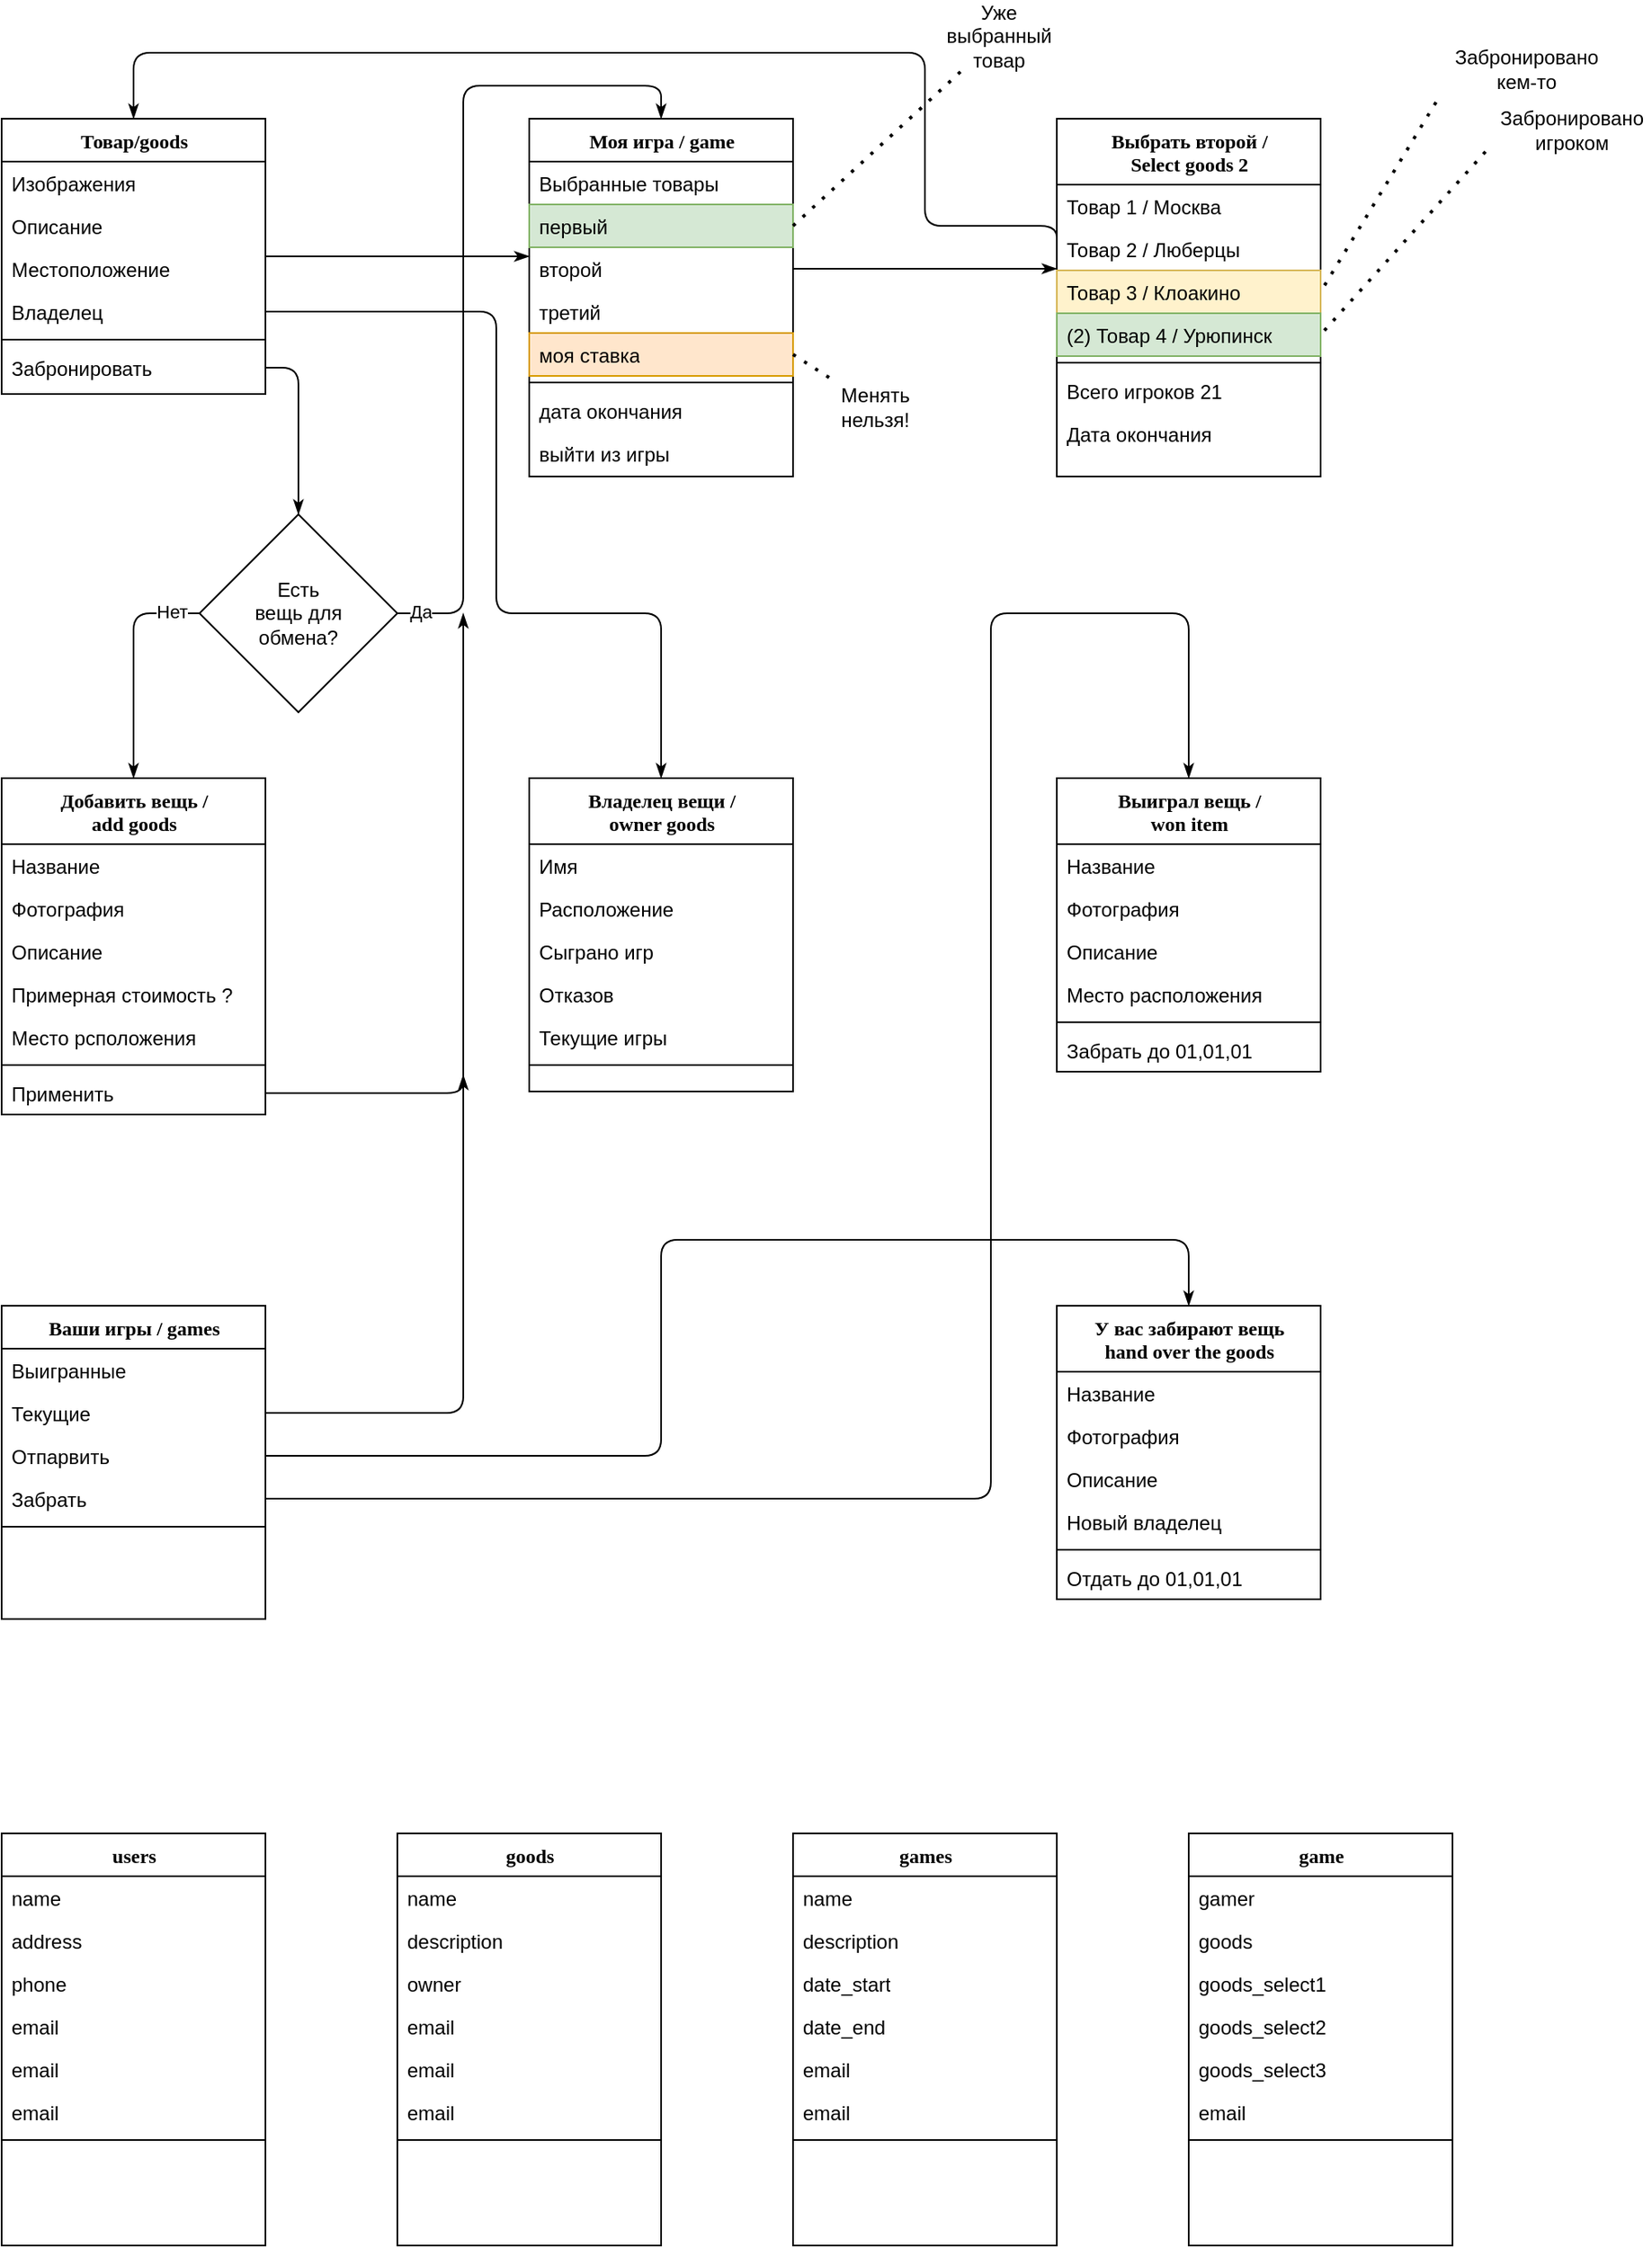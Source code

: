 <mxfile version="14.6.6" type="github">
  <diagram name="Page-1" id="9f46799a-70d6-7492-0946-bef42562c5a5">
    <mxGraphModel dx="995" dy="636" grid="1" gridSize="10" guides="1" tooltips="1" connect="1" arrows="1" fold="1" page="1" pageScale="1" pageWidth="1100" pageHeight="850" background="#ffffff" math="0" shadow="0">
      <root>
        <mxCell id="0" />
        <mxCell id="1" parent="0" />
        <mxCell id="W9N70R6g1bRT6CnUL-Pl-83" style="edgeStyle=orthogonalEdgeStyle;html=1;labelBackgroundColor=none;startFill=0;startSize=6;endArrow=classicThin;endFill=1;endSize=6;fontFamily=Verdana;fontSize=12;exitX=1;exitY=0.5;exitDx=0;exitDy=0;entryX=0.5;entryY=0;entryDx=0;entryDy=0;" parent="1" source="W9N70R6g1bRT6CnUL-Pl-90" target="W9N70R6g1bRT6CnUL-Pl-138" edge="1">
          <mxGeometry relative="1" as="geometry">
            <Array as="points">
              <mxPoint x="220" y="231" />
            </Array>
          </mxGeometry>
        </mxCell>
        <mxCell id="W9N70R6g1bRT6CnUL-Pl-84" value="Товар/goods" style="swimlane;html=1;fontStyle=1;align=center;verticalAlign=top;childLayout=stackLayout;horizontal=1;startSize=26;horizontalStack=0;resizeParent=1;resizeLast=0;collapsible=1;marginBottom=0;swimlaneFillColor=#ffffff;rounded=0;shadow=0;comic=0;labelBackgroundColor=none;strokeWidth=1;fillColor=none;fontFamily=Verdana;fontSize=12" parent="1" vertex="1">
          <mxGeometry x="40" y="80" width="160" height="167" as="geometry" />
        </mxCell>
        <mxCell id="W9N70R6g1bRT6CnUL-Pl-85" value="Изображения" style="text;html=1;strokeColor=none;fillColor=none;align=left;verticalAlign=top;spacingLeft=4;spacingRight=4;whiteSpace=wrap;overflow=hidden;rotatable=0;points=[[0,0.5],[1,0.5]];portConstraint=eastwest;" parent="W9N70R6g1bRT6CnUL-Pl-84" vertex="1">
          <mxGeometry y="26" width="160" height="26" as="geometry" />
        </mxCell>
        <mxCell id="W9N70R6g1bRT6CnUL-Pl-86" value="Описание" style="text;html=1;strokeColor=none;fillColor=none;align=left;verticalAlign=top;spacingLeft=4;spacingRight=4;whiteSpace=wrap;overflow=hidden;rotatable=0;points=[[0,0.5],[1,0.5]];portConstraint=eastwest;" parent="W9N70R6g1bRT6CnUL-Pl-84" vertex="1">
          <mxGeometry y="52" width="160" height="26" as="geometry" />
        </mxCell>
        <mxCell id="W9N70R6g1bRT6CnUL-Pl-87" value="Местоположение" style="text;html=1;strokeColor=none;fillColor=none;align=left;verticalAlign=top;spacingLeft=4;spacingRight=4;whiteSpace=wrap;overflow=hidden;rotatable=0;points=[[0,0.5],[1,0.5]];portConstraint=eastwest;" parent="W9N70R6g1bRT6CnUL-Pl-84" vertex="1">
          <mxGeometry y="78" width="160" height="26" as="geometry" />
        </mxCell>
        <mxCell id="W9N70R6g1bRT6CnUL-Pl-88" value="Владелец" style="text;html=1;strokeColor=none;fillColor=none;align=left;verticalAlign=top;spacingLeft=4;spacingRight=4;whiteSpace=wrap;overflow=hidden;rotatable=0;points=[[0,0.5],[1,0.5]];portConstraint=eastwest;" parent="W9N70R6g1bRT6CnUL-Pl-84" vertex="1">
          <mxGeometry y="104" width="160" height="26" as="geometry" />
        </mxCell>
        <mxCell id="W9N70R6g1bRT6CnUL-Pl-89" value="" style="line;html=1;strokeWidth=1;fillColor=none;align=left;verticalAlign=middle;spacingTop=-1;spacingLeft=3;spacingRight=3;rotatable=0;labelPosition=right;points=[];portConstraint=eastwest;" parent="W9N70R6g1bRT6CnUL-Pl-84" vertex="1">
          <mxGeometry y="130" width="160" height="8" as="geometry" />
        </mxCell>
        <mxCell id="W9N70R6g1bRT6CnUL-Pl-90" value="Забронировать" style="text;html=1;strokeColor=none;fillColor=none;align=left;verticalAlign=top;spacingLeft=4;spacingRight=4;whiteSpace=wrap;overflow=hidden;rotatable=0;points=[[0,0.5],[1,0.5]];portConstraint=eastwest;" parent="W9N70R6g1bRT6CnUL-Pl-84" vertex="1">
          <mxGeometry y="138" width="160" height="26" as="geometry" />
        </mxCell>
        <mxCell id="W9N70R6g1bRT6CnUL-Pl-91" style="edgeStyle=elbowEdgeStyle;html=1;labelBackgroundColor=none;startFill=0;startSize=6;endArrow=classicThin;endFill=1;endSize=6;fontFamily=Verdana;fontSize=12;elbow=vertical;" parent="1" source="W9N70R6g1bRT6CnUL-Pl-95" target="W9N70R6g1bRT6CnUL-Pl-101" edge="1">
          <mxGeometry relative="1" as="geometry" />
        </mxCell>
        <mxCell id="W9N70R6g1bRT6CnUL-Pl-92" value="Моя игра / game" style="swimlane;html=1;fontStyle=1;align=center;verticalAlign=top;childLayout=stackLayout;horizontal=1;startSize=26;horizontalStack=0;resizeParent=1;resizeLast=0;collapsible=1;marginBottom=0;swimlaneFillColor=#ffffff;rounded=0;shadow=0;comic=0;labelBackgroundColor=none;strokeWidth=1;fillColor=none;fontFamily=Verdana;fontSize=12" parent="1" vertex="1">
          <mxGeometry x="360" y="80" width="160" height="217" as="geometry" />
        </mxCell>
        <mxCell id="W9N70R6g1bRT6CnUL-Pl-93" value="Выбранные товары" style="text;html=1;strokeColor=none;fillColor=none;align=left;verticalAlign=top;spacingLeft=4;spacingRight=4;whiteSpace=wrap;overflow=hidden;rotatable=0;points=[[0,0.5],[1,0.5]];portConstraint=eastwest;" parent="W9N70R6g1bRT6CnUL-Pl-92" vertex="1">
          <mxGeometry y="26" width="160" height="26" as="geometry" />
        </mxCell>
        <mxCell id="W9N70R6g1bRT6CnUL-Pl-94" value="первый" style="text;html=1;strokeColor=#82b366;fillColor=#d5e8d4;align=left;verticalAlign=top;spacingLeft=4;spacingRight=4;whiteSpace=wrap;overflow=hidden;rotatable=0;points=[[0,0.5],[1,0.5]];portConstraint=eastwest;" parent="W9N70R6g1bRT6CnUL-Pl-92" vertex="1">
          <mxGeometry y="52" width="160" height="26" as="geometry" />
        </mxCell>
        <mxCell id="W9N70R6g1bRT6CnUL-Pl-95" value="второй" style="text;html=1;strokeColor=none;fillColor=none;align=left;verticalAlign=top;spacingLeft=4;spacingRight=4;whiteSpace=wrap;overflow=hidden;rotatable=0;points=[[0,0.5],[1,0.5]];portConstraint=eastwest;" parent="W9N70R6g1bRT6CnUL-Pl-92" vertex="1">
          <mxGeometry y="78" width="160" height="26" as="geometry" />
        </mxCell>
        <mxCell id="W9N70R6g1bRT6CnUL-Pl-96" value="третий" style="text;html=1;strokeColor=none;fillColor=none;align=left;verticalAlign=top;spacingLeft=4;spacingRight=4;whiteSpace=wrap;overflow=hidden;rotatable=0;points=[[0,0.5],[1,0.5]];portConstraint=eastwest;" parent="W9N70R6g1bRT6CnUL-Pl-92" vertex="1">
          <mxGeometry y="104" width="160" height="26" as="geometry" />
        </mxCell>
        <mxCell id="W9N70R6g1bRT6CnUL-Pl-97" value="моя ставка" style="text;html=1;strokeColor=#d79b00;fillColor=#ffe6cc;align=left;verticalAlign=top;spacingLeft=4;spacingRight=4;whiteSpace=wrap;overflow=hidden;rotatable=0;points=[[0,0.5],[1,0.5]];portConstraint=eastwest;" parent="W9N70R6g1bRT6CnUL-Pl-92" vertex="1">
          <mxGeometry y="130" width="160" height="26" as="geometry" />
        </mxCell>
        <mxCell id="W9N70R6g1bRT6CnUL-Pl-98" value="" style="line;html=1;strokeWidth=1;fillColor=none;align=left;verticalAlign=middle;spacingTop=-1;spacingLeft=3;spacingRight=3;rotatable=0;labelPosition=right;points=[];portConstraint=eastwest;" parent="W9N70R6g1bRT6CnUL-Pl-92" vertex="1">
          <mxGeometry y="156" width="160" height="8" as="geometry" />
        </mxCell>
        <mxCell id="W9N70R6g1bRT6CnUL-Pl-99" value="дата окончания" style="text;html=1;strokeColor=none;fillColor=none;align=left;verticalAlign=top;spacingLeft=4;spacingRight=4;whiteSpace=wrap;overflow=hidden;rotatable=0;points=[[0,0.5],[1,0.5]];portConstraint=eastwest;" parent="W9N70R6g1bRT6CnUL-Pl-92" vertex="1">
          <mxGeometry y="164" width="160" height="26" as="geometry" />
        </mxCell>
        <mxCell id="W9N70R6g1bRT6CnUL-Pl-100" value="выйти из игры" style="text;html=1;strokeColor=none;fillColor=none;align=left;verticalAlign=top;spacingLeft=4;spacingRight=4;whiteSpace=wrap;overflow=hidden;rotatable=0;points=[[0,0.5],[1,0.5]];portConstraint=eastwest;" parent="W9N70R6g1bRT6CnUL-Pl-92" vertex="1">
          <mxGeometry y="190" width="160" height="26" as="geometry" />
        </mxCell>
        <mxCell id="W9N70R6g1bRT6CnUL-Pl-101" value="Выбрать второй /&lt;br&gt;Select goods 2" style="swimlane;html=1;fontStyle=1;align=center;verticalAlign=top;childLayout=stackLayout;horizontal=1;startSize=40;horizontalStack=0;resizeParent=1;resizeLast=0;collapsible=1;marginBottom=0;swimlaneFillColor=#ffffff;rounded=0;shadow=0;comic=0;labelBackgroundColor=none;strokeWidth=1;fillColor=none;fontFamily=Verdana;fontSize=12" parent="1" vertex="1">
          <mxGeometry x="680" y="80" width="160" height="217" as="geometry" />
        </mxCell>
        <mxCell id="W9N70R6g1bRT6CnUL-Pl-102" value="Товар 1 / Москва" style="text;html=1;strokeColor=none;fillColor=none;align=left;verticalAlign=top;spacingLeft=4;spacingRight=4;whiteSpace=wrap;overflow=hidden;rotatable=0;points=[[0,0.5],[1,0.5]];portConstraint=eastwest;" parent="W9N70R6g1bRT6CnUL-Pl-101" vertex="1">
          <mxGeometry y="40" width="160" height="26" as="geometry" />
        </mxCell>
        <mxCell id="W9N70R6g1bRT6CnUL-Pl-103" value="Товар 2 / Люберцы" style="text;html=1;strokeColor=none;fillColor=none;align=left;verticalAlign=top;spacingLeft=4;spacingRight=4;whiteSpace=wrap;overflow=hidden;rotatable=0;points=[[0,0.5],[1,0.5]];portConstraint=eastwest;" parent="W9N70R6g1bRT6CnUL-Pl-101" vertex="1">
          <mxGeometry y="66" width="160" height="26" as="geometry" />
        </mxCell>
        <mxCell id="W9N70R6g1bRT6CnUL-Pl-104" value="Товар 3 / Клоакино" style="text;html=1;strokeColor=#d6b656;fillColor=#fff2cc;align=left;verticalAlign=top;spacingLeft=4;spacingRight=4;whiteSpace=wrap;overflow=hidden;rotatable=0;points=[[0,0.5],[1,0.5]];portConstraint=eastwest;" parent="W9N70R6g1bRT6CnUL-Pl-101" vertex="1">
          <mxGeometry y="92" width="160" height="26" as="geometry" />
        </mxCell>
        <mxCell id="W9N70R6g1bRT6CnUL-Pl-105" value="(2) Товар 4 / Урюпинск" style="text;html=1;strokeColor=#82b366;fillColor=#d5e8d4;align=left;verticalAlign=top;spacingLeft=4;spacingRight=4;whiteSpace=wrap;overflow=hidden;rotatable=0;points=[[0,0.5],[1,0.5]];portConstraint=eastwest;" parent="W9N70R6g1bRT6CnUL-Pl-101" vertex="1">
          <mxGeometry y="118" width="160" height="26" as="geometry" />
        </mxCell>
        <mxCell id="W9N70R6g1bRT6CnUL-Pl-106" value="" style="line;html=1;strokeWidth=1;fillColor=none;align=left;verticalAlign=middle;spacingTop=-1;spacingLeft=3;spacingRight=3;rotatable=0;labelPosition=right;points=[];portConstraint=eastwest;" parent="W9N70R6g1bRT6CnUL-Pl-101" vertex="1">
          <mxGeometry y="144" width="160" height="8" as="geometry" />
        </mxCell>
        <mxCell id="W9N70R6g1bRT6CnUL-Pl-107" value="Всего игроков 21" style="text;html=1;strokeColor=none;fillColor=none;align=left;verticalAlign=top;spacingLeft=4;spacingRight=4;whiteSpace=wrap;overflow=hidden;rotatable=0;points=[[0,0.5],[1,0.5]];portConstraint=eastwest;" parent="W9N70R6g1bRT6CnUL-Pl-101" vertex="1">
          <mxGeometry y="152" width="160" height="26" as="geometry" />
        </mxCell>
        <mxCell id="W9N70R6g1bRT6CnUL-Pl-108" value="Дата окончания" style="text;html=1;strokeColor=none;fillColor=none;align=left;verticalAlign=top;spacingLeft=4;spacingRight=4;whiteSpace=wrap;overflow=hidden;rotatable=0;points=[[0,0.5],[1,0.5]];portConstraint=eastwest;" parent="W9N70R6g1bRT6CnUL-Pl-101" vertex="1">
          <mxGeometry y="178" width="160" height="26" as="geometry" />
        </mxCell>
        <mxCell id="W9N70R6g1bRT6CnUL-Pl-109" value="Добавить вещь /&lt;br&gt;add goods" style="swimlane;html=1;fontStyle=1;align=center;verticalAlign=top;childLayout=stackLayout;horizontal=1;startSize=40;horizontalStack=0;resizeParent=1;resizeLast=0;collapsible=1;marginBottom=0;swimlaneFillColor=#ffffff;rounded=0;shadow=0;comic=0;labelBackgroundColor=none;strokeWidth=1;fillColor=none;fontFamily=Verdana;fontSize=12" parent="1" vertex="1">
          <mxGeometry x="40" y="480" width="160" height="204" as="geometry">
            <mxRectangle x="80" y="480" width="140" height="26" as="alternateBounds" />
          </mxGeometry>
        </mxCell>
        <mxCell id="W9N70R6g1bRT6CnUL-Pl-110" value="Название" style="text;html=1;strokeColor=none;fillColor=none;align=left;verticalAlign=top;spacingLeft=4;spacingRight=4;whiteSpace=wrap;overflow=hidden;rotatable=0;points=[[0,0.5],[1,0.5]];portConstraint=eastwest;" parent="W9N70R6g1bRT6CnUL-Pl-109" vertex="1">
          <mxGeometry y="40" width="160" height="26" as="geometry" />
        </mxCell>
        <mxCell id="W9N70R6g1bRT6CnUL-Pl-111" value="Фотография" style="text;html=1;strokeColor=none;fillColor=none;align=left;verticalAlign=top;spacingLeft=4;spacingRight=4;whiteSpace=wrap;overflow=hidden;rotatable=0;points=[[0,0.5],[1,0.5]];portConstraint=eastwest;" parent="W9N70R6g1bRT6CnUL-Pl-109" vertex="1">
          <mxGeometry y="66" width="160" height="26" as="geometry" />
        </mxCell>
        <mxCell id="W9N70R6g1bRT6CnUL-Pl-112" value="Описание" style="text;html=1;strokeColor=none;fillColor=none;align=left;verticalAlign=top;spacingLeft=4;spacingRight=4;whiteSpace=wrap;overflow=hidden;rotatable=0;points=[[0,0.5],[1,0.5]];portConstraint=eastwest;" parent="W9N70R6g1bRT6CnUL-Pl-109" vertex="1">
          <mxGeometry y="92" width="160" height="26" as="geometry" />
        </mxCell>
        <mxCell id="W9N70R6g1bRT6CnUL-Pl-113" value="Примерная стоимость ?" style="text;html=1;strokeColor=none;fillColor=none;align=left;verticalAlign=top;spacingLeft=4;spacingRight=4;whiteSpace=wrap;overflow=hidden;rotatable=0;points=[[0,0.5],[1,0.5]];portConstraint=eastwest;" parent="W9N70R6g1bRT6CnUL-Pl-109" vertex="1">
          <mxGeometry y="118" width="160" height="26" as="geometry" />
        </mxCell>
        <mxCell id="W9N70R6g1bRT6CnUL-Pl-114" value="Место рсположения" style="text;html=1;strokeColor=none;fillColor=none;align=left;verticalAlign=top;spacingLeft=4;spacingRight=4;whiteSpace=wrap;overflow=hidden;rotatable=0;points=[[0,0.5],[1,0.5]];portConstraint=eastwest;" parent="W9N70R6g1bRT6CnUL-Pl-109" vertex="1">
          <mxGeometry y="144" width="160" height="26" as="geometry" />
        </mxCell>
        <mxCell id="W9N70R6g1bRT6CnUL-Pl-115" value="" style="line;html=1;strokeWidth=1;fillColor=none;align=left;verticalAlign=middle;spacingTop=-1;spacingLeft=3;spacingRight=3;rotatable=0;labelPosition=right;points=[];portConstraint=eastwest;" parent="W9N70R6g1bRT6CnUL-Pl-109" vertex="1">
          <mxGeometry y="170" width="160" height="8" as="geometry" />
        </mxCell>
        <mxCell id="W9N70R6g1bRT6CnUL-Pl-116" value="Применить" style="text;html=1;strokeColor=none;fillColor=none;align=left;verticalAlign=top;spacingLeft=4;spacingRight=4;whiteSpace=wrap;overflow=hidden;rotatable=0;points=[[0,0.5],[1,0.5]];portConstraint=eastwest;" parent="W9N70R6g1bRT6CnUL-Pl-109" vertex="1">
          <mxGeometry y="178" width="160" height="26" as="geometry" />
        </mxCell>
        <mxCell id="W9N70R6g1bRT6CnUL-Pl-117" style="edgeStyle=elbowEdgeStyle;html=1;labelBackgroundColor=none;startFill=0;startSize=8;endArrow=diamondThin;endFill=0;endSize=16;fontFamily=Verdana;fontSize=12;elbow=vertical;" parent="1" target="W9N70R6g1bRT6CnUL-Pl-118" edge="1">
          <mxGeometry relative="1" as="geometry">
            <mxPoint x="510" y="617" as="sourcePoint" />
          </mxGeometry>
        </mxCell>
        <mxCell id="W9N70R6g1bRT6CnUL-Pl-118" value="Владелец вещи /&lt;br&gt;owner goods" style="swimlane;html=1;fontStyle=1;align=center;verticalAlign=top;childLayout=stackLayout;horizontal=1;startSize=40;horizontalStack=0;resizeParent=1;resizeLast=0;collapsible=1;marginBottom=0;swimlaneFillColor=#ffffff;rounded=0;shadow=0;comic=0;labelBackgroundColor=none;strokeWidth=1;fillColor=none;fontFamily=Verdana;fontSize=12" parent="1" vertex="1">
          <mxGeometry x="360" y="480" width="160" height="190" as="geometry" />
        </mxCell>
        <mxCell id="W9N70R6g1bRT6CnUL-Pl-119" value="Имя" style="text;html=1;strokeColor=none;fillColor=none;align=left;verticalAlign=top;spacingLeft=4;spacingRight=4;whiteSpace=wrap;overflow=hidden;rotatable=0;points=[[0,0.5],[1,0.5]];portConstraint=eastwest;" parent="W9N70R6g1bRT6CnUL-Pl-118" vertex="1">
          <mxGeometry y="40" width="160" height="26" as="geometry" />
        </mxCell>
        <mxCell id="W9N70R6g1bRT6CnUL-Pl-120" value="Расположение" style="text;html=1;strokeColor=none;fillColor=none;align=left;verticalAlign=top;spacingLeft=4;spacingRight=4;whiteSpace=wrap;overflow=hidden;rotatable=0;points=[[0,0.5],[1,0.5]];portConstraint=eastwest;" parent="W9N70R6g1bRT6CnUL-Pl-118" vertex="1">
          <mxGeometry y="66" width="160" height="26" as="geometry" />
        </mxCell>
        <mxCell id="W9N70R6g1bRT6CnUL-Pl-121" value="Сыграно игр" style="text;html=1;strokeColor=none;fillColor=none;align=left;verticalAlign=top;spacingLeft=4;spacingRight=4;whiteSpace=wrap;overflow=hidden;rotatable=0;points=[[0,0.5],[1,0.5]];portConstraint=eastwest;" parent="W9N70R6g1bRT6CnUL-Pl-118" vertex="1">
          <mxGeometry y="92" width="160" height="26" as="geometry" />
        </mxCell>
        <mxCell id="W9N70R6g1bRT6CnUL-Pl-122" value="Отказов" style="text;html=1;strokeColor=none;fillColor=none;align=left;verticalAlign=top;spacingLeft=4;spacingRight=4;whiteSpace=wrap;overflow=hidden;rotatable=0;points=[[0,0.5],[1,0.5]];portConstraint=eastwest;" parent="W9N70R6g1bRT6CnUL-Pl-118" vertex="1">
          <mxGeometry y="118" width="160" height="26" as="geometry" />
        </mxCell>
        <mxCell id="W9N70R6g1bRT6CnUL-Pl-123" value="Текущие игры" style="text;html=1;strokeColor=none;fillColor=none;align=left;verticalAlign=top;spacingLeft=4;spacingRight=4;whiteSpace=wrap;overflow=hidden;rotatable=0;points=[[0,0.5],[1,0.5]];portConstraint=eastwest;" parent="W9N70R6g1bRT6CnUL-Pl-118" vertex="1">
          <mxGeometry y="144" width="160" height="26" as="geometry" />
        </mxCell>
        <mxCell id="W9N70R6g1bRT6CnUL-Pl-124" value="" style="line;html=1;strokeWidth=1;fillColor=none;align=left;verticalAlign=middle;spacingTop=-1;spacingLeft=3;spacingRight=3;rotatable=0;labelPosition=right;points=[];portConstraint=eastwest;" parent="W9N70R6g1bRT6CnUL-Pl-118" vertex="1">
          <mxGeometry y="170" width="160" height="8" as="geometry" />
        </mxCell>
        <mxCell id="W9N70R6g1bRT6CnUL-Pl-125" style="edgeStyle=elbowEdgeStyle;html=1;labelBackgroundColor=none;startFill=0;startSize=6;endArrow=classicThin;endFill=1;endSize=6;fontFamily=Verdana;fontSize=12;elbow=vertical;" parent="1" source="W9N70R6g1bRT6CnUL-Pl-84" target="W9N70R6g1bRT6CnUL-Pl-92" edge="1">
          <mxGeometry relative="1" as="geometry">
            <mxPoint x="210" y="259.882" as="sourcePoint" />
          </mxGeometry>
        </mxCell>
        <mxCell id="W9N70R6g1bRT6CnUL-Pl-126" value="" style="endArrow=none;dashed=1;html=1;dashPattern=1 3;strokeWidth=2;entryX=1;entryY=0.5;entryDx=0;entryDy=0;exitX=0;exitY=1;exitDx=0;exitDy=0;" parent="1" source="W9N70R6g1bRT6CnUL-Pl-127" target="W9N70R6g1bRT6CnUL-Pl-104" edge="1">
          <mxGeometry width="50" height="50" relative="1" as="geometry">
            <mxPoint x="950" y="60" as="sourcePoint" />
            <mxPoint x="650" y="190" as="targetPoint" />
          </mxGeometry>
        </mxCell>
        <mxCell id="W9N70R6g1bRT6CnUL-Pl-127" value="Забронировано кем-то" style="text;html=1;strokeColor=none;fillColor=none;align=center;verticalAlign=middle;whiteSpace=wrap;rounded=0;" parent="1" vertex="1">
          <mxGeometry x="910" y="30" width="110" height="40" as="geometry" />
        </mxCell>
        <mxCell id="W9N70R6g1bRT6CnUL-Pl-128" value="" style="endArrow=none;dashed=1;html=1;dashPattern=1 3;strokeWidth=2;entryX=1;entryY=0.5;entryDx=0;entryDy=0;" parent="1" target="W9N70R6g1bRT6CnUL-Pl-105" edge="1">
          <mxGeometry width="50" height="50" relative="1" as="geometry">
            <mxPoint x="940" y="100" as="sourcePoint" />
            <mxPoint x="660" y="190" as="targetPoint" />
          </mxGeometry>
        </mxCell>
        <mxCell id="W9N70R6g1bRT6CnUL-Pl-129" value="Забронировано&lt;br&gt;игроком" style="text;html=1;strokeColor=none;fillColor=none;align=center;verticalAlign=middle;whiteSpace=wrap;rounded=0;" parent="1" vertex="1">
          <mxGeometry x="945" y="70" width="95" height="33" as="geometry" />
        </mxCell>
        <mxCell id="W9N70R6g1bRT6CnUL-Pl-130" value="" style="endArrow=none;dashed=1;html=1;dashPattern=1 3;strokeWidth=2;exitX=1;exitY=0.5;exitDx=0;exitDy=0;" parent="1" source="W9N70R6g1bRT6CnUL-Pl-94" target="W9N70R6g1bRT6CnUL-Pl-131" edge="1">
          <mxGeometry width="50" height="50" relative="1" as="geometry">
            <mxPoint x="610" y="230" as="sourcePoint" />
            <mxPoint x="610" y="60" as="targetPoint" />
          </mxGeometry>
        </mxCell>
        <mxCell id="W9N70R6g1bRT6CnUL-Pl-131" value="Уже выбранный товар" style="text;html=1;strokeColor=none;fillColor=none;align=center;verticalAlign=middle;whiteSpace=wrap;rounded=0;" parent="1" vertex="1">
          <mxGeometry x="600" y="10" width="90" height="40" as="geometry" />
        </mxCell>
        <mxCell id="W9N70R6g1bRT6CnUL-Pl-132" value="" style="endArrow=none;dashed=1;html=1;dashPattern=1 3;strokeWidth=2;exitX=1;exitY=0.5;exitDx=0;exitDy=0;" parent="1" source="W9N70R6g1bRT6CnUL-Pl-97" target="W9N70R6g1bRT6CnUL-Pl-133" edge="1">
          <mxGeometry width="50" height="50" relative="1" as="geometry">
            <mxPoint x="360" y="200" as="sourcePoint" />
            <mxPoint x="560" y="260" as="targetPoint" />
          </mxGeometry>
        </mxCell>
        <mxCell id="W9N70R6g1bRT6CnUL-Pl-133" value="Менять нельзя!" style="text;html=1;strokeColor=none;fillColor=none;align=center;verticalAlign=middle;whiteSpace=wrap;rounded=0;" parent="1" vertex="1">
          <mxGeometry x="540" y="240" width="60" height="30" as="geometry" />
        </mxCell>
        <mxCell id="W9N70R6g1bRT6CnUL-Pl-134" style="edgeStyle=orthogonalEdgeStyle;rounded=1;orthogonalLoop=1;jettySize=auto;html=1;exitX=1;exitY=0.5;exitDx=0;exitDy=0;entryX=0.5;entryY=0;entryDx=0;entryDy=0;endArrow=classicThin;endFill=1;" parent="1" source="W9N70R6g1bRT6CnUL-Pl-138" target="W9N70R6g1bRT6CnUL-Pl-92" edge="1">
          <mxGeometry relative="1" as="geometry">
            <Array as="points">
              <mxPoint x="320" y="380" />
              <mxPoint x="320" y="60" />
              <mxPoint x="440" y="60" />
            </Array>
          </mxGeometry>
        </mxCell>
        <mxCell id="W9N70R6g1bRT6CnUL-Pl-135" value="Да" style="edgeLabel;html=1;align=center;verticalAlign=middle;resizable=0;points=[];" parent="W9N70R6g1bRT6CnUL-Pl-134" vertex="1" connectable="0">
          <mxGeometry x="-0.944" y="-2" relative="1" as="geometry">
            <mxPoint y="-3" as="offset" />
          </mxGeometry>
        </mxCell>
        <mxCell id="W9N70R6g1bRT6CnUL-Pl-136" style="edgeStyle=orthogonalEdgeStyle;rounded=1;orthogonalLoop=1;jettySize=auto;html=1;exitX=0;exitY=0.5;exitDx=0;exitDy=0;entryX=0.5;entryY=0;entryDx=0;entryDy=0;endArrow=classicThin;endFill=1;" parent="1" source="W9N70R6g1bRT6CnUL-Pl-138" target="W9N70R6g1bRT6CnUL-Pl-109" edge="1">
          <mxGeometry relative="1" as="geometry" />
        </mxCell>
        <mxCell id="W9N70R6g1bRT6CnUL-Pl-137" value="Нет" style="edgeLabel;html=1;align=center;verticalAlign=middle;resizable=0;points=[];" parent="W9N70R6g1bRT6CnUL-Pl-136" vertex="1" connectable="0">
          <mxGeometry x="-0.881" y="-1" relative="1" as="geometry">
            <mxPoint x="-9" as="offset" />
          </mxGeometry>
        </mxCell>
        <mxCell id="W9N70R6g1bRT6CnUL-Pl-138" value="Есть&lt;br&gt;вещь для &lt;br&gt;обмена?" style="rhombus;whiteSpace=wrap;html=1;" parent="1" vertex="1">
          <mxGeometry x="160" y="320" width="120" height="120" as="geometry" />
        </mxCell>
        <mxCell id="W9N70R6g1bRT6CnUL-Pl-139" style="edgeStyle=orthogonalEdgeStyle;rounded=1;orthogonalLoop=1;jettySize=auto;html=1;exitX=1;exitY=0.5;exitDx=0;exitDy=0;endArrow=classicThin;endFill=1;" parent="1" source="W9N70R6g1bRT6CnUL-Pl-116" edge="1">
          <mxGeometry relative="1" as="geometry">
            <mxPoint x="320" y="380" as="targetPoint" />
            <Array as="points">
              <mxPoint x="320" y="657" />
              <mxPoint x="320" y="390" />
            </Array>
          </mxGeometry>
        </mxCell>
        <mxCell id="W9N70R6g1bRT6CnUL-Pl-140" style="edgeStyle=orthogonalEdgeStyle;rounded=1;orthogonalLoop=1;jettySize=auto;html=1;exitX=1;exitY=0.5;exitDx=0;exitDy=0;entryX=0.5;entryY=0;entryDx=0;entryDy=0;startSize=6;endArrow=classicThin;endFill=1;endSize=6;" parent="1" source="W9N70R6g1bRT6CnUL-Pl-88" target="W9N70R6g1bRT6CnUL-Pl-118" edge="1">
          <mxGeometry relative="1" as="geometry">
            <Array as="points">
              <mxPoint x="340" y="197" />
              <mxPoint x="340" y="380" />
              <mxPoint x="440" y="380" />
            </Array>
          </mxGeometry>
        </mxCell>
        <mxCell id="W9N70R6g1bRT6CnUL-Pl-141" style="edgeStyle=orthogonalEdgeStyle;rounded=1;orthogonalLoop=1;jettySize=auto;html=1;exitX=0;exitY=0.5;exitDx=0;exitDy=0;entryX=0.5;entryY=0;entryDx=0;entryDy=0;startSize=6;endArrow=classicThin;endFill=1;endSize=6;" parent="1" source="W9N70R6g1bRT6CnUL-Pl-103" target="W9N70R6g1bRT6CnUL-Pl-84" edge="1">
          <mxGeometry relative="1" as="geometry">
            <Array as="points">
              <mxPoint x="600" y="145" />
              <mxPoint x="600" y="40" />
              <mxPoint x="120" y="40" />
            </Array>
          </mxGeometry>
        </mxCell>
        <mxCell id="W9N70R6g1bRT6CnUL-Pl-142" value="Выиграл вещь /&lt;br&gt;won item" style="swimlane;html=1;fontStyle=1;align=center;verticalAlign=top;childLayout=stackLayout;horizontal=1;startSize=40;horizontalStack=0;resizeParent=1;resizeLast=0;collapsible=1;marginBottom=0;swimlaneFillColor=#ffffff;rounded=0;shadow=0;comic=0;labelBackgroundColor=none;strokeWidth=1;fillColor=none;fontFamily=Verdana;fontSize=12" parent="1" vertex="1">
          <mxGeometry x="680" y="480" width="160" height="178" as="geometry" />
        </mxCell>
        <mxCell id="W9N70R6g1bRT6CnUL-Pl-143" value="Название" style="text;html=1;strokeColor=none;fillColor=none;align=left;verticalAlign=top;spacingLeft=4;spacingRight=4;whiteSpace=wrap;overflow=hidden;rotatable=0;points=[[0,0.5],[1,0.5]];portConstraint=eastwest;" parent="W9N70R6g1bRT6CnUL-Pl-142" vertex="1">
          <mxGeometry y="40" width="160" height="26" as="geometry" />
        </mxCell>
        <mxCell id="W9N70R6g1bRT6CnUL-Pl-144" value="Фотография" style="text;html=1;strokeColor=none;fillColor=none;align=left;verticalAlign=top;spacingLeft=4;spacingRight=4;whiteSpace=wrap;overflow=hidden;rotatable=0;points=[[0,0.5],[1,0.5]];portConstraint=eastwest;" parent="W9N70R6g1bRT6CnUL-Pl-142" vertex="1">
          <mxGeometry y="66" width="160" height="26" as="geometry" />
        </mxCell>
        <mxCell id="W9N70R6g1bRT6CnUL-Pl-145" value="Описание" style="text;html=1;strokeColor=none;fillColor=none;align=left;verticalAlign=top;spacingLeft=4;spacingRight=4;whiteSpace=wrap;overflow=hidden;rotatable=0;points=[[0,0.5],[1,0.5]];portConstraint=eastwest;" parent="W9N70R6g1bRT6CnUL-Pl-142" vertex="1">
          <mxGeometry y="92" width="160" height="26" as="geometry" />
        </mxCell>
        <mxCell id="W9N70R6g1bRT6CnUL-Pl-146" value="Место расположения" style="text;html=1;strokeColor=none;fillColor=none;align=left;verticalAlign=top;spacingLeft=4;spacingRight=4;whiteSpace=wrap;overflow=hidden;rotatable=0;points=[[0,0.5],[1,0.5]];portConstraint=eastwest;" parent="W9N70R6g1bRT6CnUL-Pl-142" vertex="1">
          <mxGeometry y="118" width="160" height="26" as="geometry" />
        </mxCell>
        <mxCell id="W9N70R6g1bRT6CnUL-Pl-147" value="" style="line;html=1;strokeWidth=1;fillColor=none;align=left;verticalAlign=middle;spacingTop=-1;spacingLeft=3;spacingRight=3;rotatable=0;labelPosition=right;points=[];portConstraint=eastwest;" parent="W9N70R6g1bRT6CnUL-Pl-142" vertex="1">
          <mxGeometry y="144" width="160" height="8" as="geometry" />
        </mxCell>
        <mxCell id="W9N70R6g1bRT6CnUL-Pl-148" value="Забрать до 01,01,01" style="text;html=1;strokeColor=none;fillColor=none;align=left;verticalAlign=top;spacingLeft=4;spacingRight=4;whiteSpace=wrap;overflow=hidden;rotatable=0;points=[[0,0.5],[1,0.5]];portConstraint=eastwest;" parent="W9N70R6g1bRT6CnUL-Pl-142" vertex="1">
          <mxGeometry y="152" width="160" height="26" as="geometry" />
        </mxCell>
        <mxCell id="W9N70R6g1bRT6CnUL-Pl-149" value="У вас забирают вещь&lt;br&gt;hand over the goods" style="swimlane;html=1;fontStyle=1;align=center;verticalAlign=top;childLayout=stackLayout;horizontal=1;startSize=40;horizontalStack=0;resizeParent=1;resizeLast=0;collapsible=1;marginBottom=0;swimlaneFillColor=#ffffff;rounded=0;shadow=0;comic=0;labelBackgroundColor=none;strokeWidth=1;fillColor=none;fontFamily=Verdana;fontSize=12" parent="1" vertex="1">
          <mxGeometry x="680" y="800" width="160" height="178" as="geometry" />
        </mxCell>
        <mxCell id="W9N70R6g1bRT6CnUL-Pl-150" value="Название" style="text;html=1;strokeColor=none;fillColor=none;align=left;verticalAlign=top;spacingLeft=4;spacingRight=4;whiteSpace=wrap;overflow=hidden;rotatable=0;points=[[0,0.5],[1,0.5]];portConstraint=eastwest;" parent="W9N70R6g1bRT6CnUL-Pl-149" vertex="1">
          <mxGeometry y="40" width="160" height="26" as="geometry" />
        </mxCell>
        <mxCell id="W9N70R6g1bRT6CnUL-Pl-151" value="Фотография" style="text;html=1;strokeColor=none;fillColor=none;align=left;verticalAlign=top;spacingLeft=4;spacingRight=4;whiteSpace=wrap;overflow=hidden;rotatable=0;points=[[0,0.5],[1,0.5]];portConstraint=eastwest;" parent="W9N70R6g1bRT6CnUL-Pl-149" vertex="1">
          <mxGeometry y="66" width="160" height="26" as="geometry" />
        </mxCell>
        <mxCell id="W9N70R6g1bRT6CnUL-Pl-152" value="Описание" style="text;html=1;strokeColor=none;fillColor=none;align=left;verticalAlign=top;spacingLeft=4;spacingRight=4;whiteSpace=wrap;overflow=hidden;rotatable=0;points=[[0,0.5],[1,0.5]];portConstraint=eastwest;" parent="W9N70R6g1bRT6CnUL-Pl-149" vertex="1">
          <mxGeometry y="92" width="160" height="26" as="geometry" />
        </mxCell>
        <mxCell id="W9N70R6g1bRT6CnUL-Pl-153" value="Новый владелец" style="text;html=1;strokeColor=none;fillColor=none;align=left;verticalAlign=top;spacingLeft=4;spacingRight=4;whiteSpace=wrap;overflow=hidden;rotatable=0;points=[[0,0.5],[1,0.5]];portConstraint=eastwest;" parent="W9N70R6g1bRT6CnUL-Pl-149" vertex="1">
          <mxGeometry y="118" width="160" height="26" as="geometry" />
        </mxCell>
        <mxCell id="W9N70R6g1bRT6CnUL-Pl-154" value="" style="line;html=1;strokeWidth=1;fillColor=none;align=left;verticalAlign=middle;spacingTop=-1;spacingLeft=3;spacingRight=3;rotatable=0;labelPosition=right;points=[];portConstraint=eastwest;" parent="W9N70R6g1bRT6CnUL-Pl-149" vertex="1">
          <mxGeometry y="144" width="160" height="8" as="geometry" />
        </mxCell>
        <mxCell id="W9N70R6g1bRT6CnUL-Pl-155" value="Отдать до 01,01,01" style="text;html=1;strokeColor=none;fillColor=none;align=left;verticalAlign=top;spacingLeft=4;spacingRight=4;whiteSpace=wrap;overflow=hidden;rotatable=0;points=[[0,0.5],[1,0.5]];portConstraint=eastwest;" parent="W9N70R6g1bRT6CnUL-Pl-149" vertex="1">
          <mxGeometry y="152" width="160" height="26" as="geometry" />
        </mxCell>
        <mxCell id="W9N70R6g1bRT6CnUL-Pl-156" value="Ваши игры / games" style="swimlane;html=1;fontStyle=1;align=center;verticalAlign=top;childLayout=stackLayout;horizontal=1;startSize=26;horizontalStack=0;resizeParent=1;resizeLast=0;collapsible=1;marginBottom=0;swimlaneFillColor=#ffffff;rounded=0;shadow=0;comic=0;labelBackgroundColor=none;strokeWidth=1;fillColor=none;fontFamily=Verdana;fontSize=12" parent="1" vertex="1">
          <mxGeometry x="40" y="800" width="160" height="190" as="geometry" />
        </mxCell>
        <mxCell id="W9N70R6g1bRT6CnUL-Pl-157" value="Выигранные" style="text;html=1;strokeColor=none;fillColor=none;align=left;verticalAlign=top;spacingLeft=4;spacingRight=4;whiteSpace=wrap;overflow=hidden;rotatable=0;points=[[0,0.5],[1,0.5]];portConstraint=eastwest;" parent="W9N70R6g1bRT6CnUL-Pl-156" vertex="1">
          <mxGeometry y="26" width="160" height="26" as="geometry" />
        </mxCell>
        <mxCell id="W9N70R6g1bRT6CnUL-Pl-158" value="Текущие" style="text;html=1;strokeColor=none;fillColor=none;align=left;verticalAlign=top;spacingLeft=4;spacingRight=4;whiteSpace=wrap;overflow=hidden;rotatable=0;points=[[0,0.5],[1,0.5]];portConstraint=eastwest;" parent="W9N70R6g1bRT6CnUL-Pl-156" vertex="1">
          <mxGeometry y="52" width="160" height="26" as="geometry" />
        </mxCell>
        <mxCell id="W9N70R6g1bRT6CnUL-Pl-159" value="Отпарвить" style="text;html=1;strokeColor=none;fillColor=none;align=left;verticalAlign=top;spacingLeft=4;spacingRight=4;whiteSpace=wrap;overflow=hidden;rotatable=0;points=[[0,0.5],[1,0.5]];portConstraint=eastwest;" parent="W9N70R6g1bRT6CnUL-Pl-156" vertex="1">
          <mxGeometry y="78" width="160" height="26" as="geometry" />
        </mxCell>
        <mxCell id="W9N70R6g1bRT6CnUL-Pl-160" value="Забрать" style="text;html=1;strokeColor=none;fillColor=none;align=left;verticalAlign=top;spacingLeft=4;spacingRight=4;whiteSpace=wrap;overflow=hidden;rotatable=0;points=[[0,0.5],[1,0.5]];portConstraint=eastwest;" parent="W9N70R6g1bRT6CnUL-Pl-156" vertex="1">
          <mxGeometry y="104" width="160" height="26" as="geometry" />
        </mxCell>
        <mxCell id="W9N70R6g1bRT6CnUL-Pl-161" value="" style="line;html=1;strokeWidth=1;fillColor=none;align=left;verticalAlign=middle;spacingTop=-1;spacingLeft=3;spacingRight=3;rotatable=0;labelPosition=right;points=[];portConstraint=eastwest;" parent="W9N70R6g1bRT6CnUL-Pl-156" vertex="1">
          <mxGeometry y="130" width="160" height="8" as="geometry" />
        </mxCell>
        <mxCell id="W9N70R6g1bRT6CnUL-Pl-162" style="edgeStyle=orthogonalEdgeStyle;rounded=1;orthogonalLoop=1;jettySize=auto;html=1;exitX=1;exitY=0.5;exitDx=0;exitDy=0;entryX=0.5;entryY=0;entryDx=0;entryDy=0;startSize=6;endArrow=classicThin;endFill=1;endSize=6;" parent="1" source="W9N70R6g1bRT6CnUL-Pl-159" target="W9N70R6g1bRT6CnUL-Pl-149" edge="1">
          <mxGeometry relative="1" as="geometry">
            <Array as="points">
              <mxPoint x="440" y="891" />
              <mxPoint x="440" y="760" />
              <mxPoint x="760" y="760" />
            </Array>
          </mxGeometry>
        </mxCell>
        <mxCell id="W9N70R6g1bRT6CnUL-Pl-163" style="edgeStyle=orthogonalEdgeStyle;rounded=1;orthogonalLoop=1;jettySize=auto;html=1;exitX=1;exitY=0.5;exitDx=0;exitDy=0;startSize=6;endArrow=classicThin;endFill=1;endSize=6;entryX=0.5;entryY=0;entryDx=0;entryDy=0;" parent="1" source="W9N70R6g1bRT6CnUL-Pl-160" target="W9N70R6g1bRT6CnUL-Pl-142" edge="1">
          <mxGeometry relative="1" as="geometry">
            <mxPoint x="630" y="550" as="targetPoint" />
            <Array as="points">
              <mxPoint x="640" y="917" />
              <mxPoint x="640" y="380" />
              <mxPoint x="760" y="380" />
            </Array>
          </mxGeometry>
        </mxCell>
        <mxCell id="W9N70R6g1bRT6CnUL-Pl-164" style="edgeStyle=orthogonalEdgeStyle;rounded=1;orthogonalLoop=1;jettySize=auto;html=1;exitX=1;exitY=0.5;exitDx=0;exitDy=0;startSize=6;endArrow=classicThin;endFill=1;endSize=6;" parent="1" source="W9N70R6g1bRT6CnUL-Pl-158" edge="1">
          <mxGeometry relative="1" as="geometry">
            <mxPoint x="320" y="660" as="targetPoint" />
            <Array as="points">
              <mxPoint x="320" y="865" />
              <mxPoint x="320" y="660" />
            </Array>
          </mxGeometry>
        </mxCell>
        <mxCell id="j3yOfFX2lyBFv1Y3ojN8-1" value="users" style="swimlane;html=1;fontStyle=1;align=center;verticalAlign=top;childLayout=stackLayout;horizontal=1;startSize=26;horizontalStack=0;resizeParent=1;resizeLast=0;collapsible=1;marginBottom=0;swimlaneFillColor=#ffffff;rounded=0;shadow=0;comic=0;labelBackgroundColor=none;strokeWidth=1;fillColor=none;fontFamily=Verdana;fontSize=12" vertex="1" parent="1">
          <mxGeometry x="40" y="1120" width="160" height="250" as="geometry" />
        </mxCell>
        <mxCell id="j3yOfFX2lyBFv1Y3ojN8-2" value="name" style="text;html=1;strokeColor=none;fillColor=none;align=left;verticalAlign=top;spacingLeft=4;spacingRight=4;whiteSpace=wrap;overflow=hidden;rotatable=0;points=[[0,0.5],[1,0.5]];portConstraint=eastwest;" vertex="1" parent="j3yOfFX2lyBFv1Y3ojN8-1">
          <mxGeometry y="26" width="160" height="26" as="geometry" />
        </mxCell>
        <mxCell id="j3yOfFX2lyBFv1Y3ojN8-3" value="address" style="text;html=1;strokeColor=none;fillColor=none;align=left;verticalAlign=top;spacingLeft=4;spacingRight=4;whiteSpace=wrap;overflow=hidden;rotatable=0;points=[[0,0.5],[1,0.5]];portConstraint=eastwest;" vertex="1" parent="j3yOfFX2lyBFv1Y3ojN8-1">
          <mxGeometry y="52" width="160" height="26" as="geometry" />
        </mxCell>
        <mxCell id="j3yOfFX2lyBFv1Y3ojN8-4" value="phone" style="text;html=1;strokeColor=none;fillColor=none;align=left;verticalAlign=top;spacingLeft=4;spacingRight=4;whiteSpace=wrap;overflow=hidden;rotatable=0;points=[[0,0.5],[1,0.5]];portConstraint=eastwest;" vertex="1" parent="j3yOfFX2lyBFv1Y3ojN8-1">
          <mxGeometry y="78" width="160" height="26" as="geometry" />
        </mxCell>
        <mxCell id="j3yOfFX2lyBFv1Y3ojN8-5" value="email" style="text;html=1;strokeColor=none;fillColor=none;align=left;verticalAlign=top;spacingLeft=4;spacingRight=4;whiteSpace=wrap;overflow=hidden;rotatable=0;points=[[0,0.5],[1,0.5]];portConstraint=eastwest;" vertex="1" parent="j3yOfFX2lyBFv1Y3ojN8-1">
          <mxGeometry y="104" width="160" height="26" as="geometry" />
        </mxCell>
        <mxCell id="j3yOfFX2lyBFv1Y3ojN8-8" value="email" style="text;html=1;strokeColor=none;fillColor=none;align=left;verticalAlign=top;spacingLeft=4;spacingRight=4;whiteSpace=wrap;overflow=hidden;rotatable=0;points=[[0,0.5],[1,0.5]];portConstraint=eastwest;" vertex="1" parent="j3yOfFX2lyBFv1Y3ojN8-1">
          <mxGeometry y="130" width="160" height="26" as="geometry" />
        </mxCell>
        <mxCell id="j3yOfFX2lyBFv1Y3ojN8-7" value="email" style="text;html=1;strokeColor=none;fillColor=none;align=left;verticalAlign=top;spacingLeft=4;spacingRight=4;whiteSpace=wrap;overflow=hidden;rotatable=0;points=[[0,0.5],[1,0.5]];portConstraint=eastwest;" vertex="1" parent="j3yOfFX2lyBFv1Y3ojN8-1">
          <mxGeometry y="156" width="160" height="26" as="geometry" />
        </mxCell>
        <mxCell id="j3yOfFX2lyBFv1Y3ojN8-6" value="" style="line;html=1;strokeWidth=1;fillColor=none;align=left;verticalAlign=middle;spacingTop=-1;spacingLeft=3;spacingRight=3;rotatable=0;labelPosition=right;points=[];portConstraint=eastwest;" vertex="1" parent="j3yOfFX2lyBFv1Y3ojN8-1">
          <mxGeometry y="182" width="160" height="8" as="geometry" />
        </mxCell>
        <mxCell id="j3yOfFX2lyBFv1Y3ojN8-9" value="goods" style="swimlane;html=1;fontStyle=1;align=center;verticalAlign=top;childLayout=stackLayout;horizontal=1;startSize=26;horizontalStack=0;resizeParent=1;resizeLast=0;collapsible=1;marginBottom=0;swimlaneFillColor=#ffffff;rounded=0;shadow=0;comic=0;labelBackgroundColor=none;strokeWidth=1;fillColor=none;fontFamily=Verdana;fontSize=12" vertex="1" parent="1">
          <mxGeometry x="280" y="1120" width="160" height="250" as="geometry" />
        </mxCell>
        <mxCell id="j3yOfFX2lyBFv1Y3ojN8-10" value="name" style="text;html=1;strokeColor=none;fillColor=none;align=left;verticalAlign=top;spacingLeft=4;spacingRight=4;whiteSpace=wrap;overflow=hidden;rotatable=0;points=[[0,0.5],[1,0.5]];portConstraint=eastwest;" vertex="1" parent="j3yOfFX2lyBFv1Y3ojN8-9">
          <mxGeometry y="26" width="160" height="26" as="geometry" />
        </mxCell>
        <mxCell id="j3yOfFX2lyBFv1Y3ojN8-11" value="description" style="text;html=1;strokeColor=none;fillColor=none;align=left;verticalAlign=top;spacingLeft=4;spacingRight=4;whiteSpace=wrap;overflow=hidden;rotatable=0;points=[[0,0.5],[1,0.5]];portConstraint=eastwest;" vertex="1" parent="j3yOfFX2lyBFv1Y3ojN8-9">
          <mxGeometry y="52" width="160" height="26" as="geometry" />
        </mxCell>
        <mxCell id="j3yOfFX2lyBFv1Y3ojN8-12" value="owner" style="text;html=1;strokeColor=none;fillColor=none;align=left;verticalAlign=top;spacingLeft=4;spacingRight=4;whiteSpace=wrap;overflow=hidden;rotatable=0;points=[[0,0.5],[1,0.5]];portConstraint=eastwest;" vertex="1" parent="j3yOfFX2lyBFv1Y3ojN8-9">
          <mxGeometry y="78" width="160" height="26" as="geometry" />
        </mxCell>
        <mxCell id="j3yOfFX2lyBFv1Y3ojN8-13" value="email" style="text;html=1;strokeColor=none;fillColor=none;align=left;verticalAlign=top;spacingLeft=4;spacingRight=4;whiteSpace=wrap;overflow=hidden;rotatable=0;points=[[0,0.5],[1,0.5]];portConstraint=eastwest;" vertex="1" parent="j3yOfFX2lyBFv1Y3ojN8-9">
          <mxGeometry y="104" width="160" height="26" as="geometry" />
        </mxCell>
        <mxCell id="j3yOfFX2lyBFv1Y3ojN8-14" value="email" style="text;html=1;strokeColor=none;fillColor=none;align=left;verticalAlign=top;spacingLeft=4;spacingRight=4;whiteSpace=wrap;overflow=hidden;rotatable=0;points=[[0,0.5],[1,0.5]];portConstraint=eastwest;" vertex="1" parent="j3yOfFX2lyBFv1Y3ojN8-9">
          <mxGeometry y="130" width="160" height="26" as="geometry" />
        </mxCell>
        <mxCell id="j3yOfFX2lyBFv1Y3ojN8-15" value="email" style="text;html=1;strokeColor=none;fillColor=none;align=left;verticalAlign=top;spacingLeft=4;spacingRight=4;whiteSpace=wrap;overflow=hidden;rotatable=0;points=[[0,0.5],[1,0.5]];portConstraint=eastwest;" vertex="1" parent="j3yOfFX2lyBFv1Y3ojN8-9">
          <mxGeometry y="156" width="160" height="26" as="geometry" />
        </mxCell>
        <mxCell id="j3yOfFX2lyBFv1Y3ojN8-16" value="" style="line;html=1;strokeWidth=1;fillColor=none;align=left;verticalAlign=middle;spacingTop=-1;spacingLeft=3;spacingRight=3;rotatable=0;labelPosition=right;points=[];portConstraint=eastwest;" vertex="1" parent="j3yOfFX2lyBFv1Y3ojN8-9">
          <mxGeometry y="182" width="160" height="8" as="geometry" />
        </mxCell>
        <mxCell id="j3yOfFX2lyBFv1Y3ojN8-17" value="games" style="swimlane;html=1;fontStyle=1;align=center;verticalAlign=top;childLayout=stackLayout;horizontal=1;startSize=26;horizontalStack=0;resizeParent=1;resizeLast=0;collapsible=1;marginBottom=0;swimlaneFillColor=#ffffff;rounded=0;shadow=0;comic=0;labelBackgroundColor=none;strokeWidth=1;fillColor=none;fontFamily=Verdana;fontSize=12" vertex="1" parent="1">
          <mxGeometry x="520" y="1120" width="160" height="250" as="geometry" />
        </mxCell>
        <mxCell id="j3yOfFX2lyBFv1Y3ojN8-18" value="name" style="text;html=1;strokeColor=none;fillColor=none;align=left;verticalAlign=top;spacingLeft=4;spacingRight=4;whiteSpace=wrap;overflow=hidden;rotatable=0;points=[[0,0.5],[1,0.5]];portConstraint=eastwest;" vertex="1" parent="j3yOfFX2lyBFv1Y3ojN8-17">
          <mxGeometry y="26" width="160" height="26" as="geometry" />
        </mxCell>
        <mxCell id="j3yOfFX2lyBFv1Y3ojN8-19" value="description" style="text;html=1;strokeColor=none;fillColor=none;align=left;verticalAlign=top;spacingLeft=4;spacingRight=4;whiteSpace=wrap;overflow=hidden;rotatable=0;points=[[0,0.5],[1,0.5]];portConstraint=eastwest;" vertex="1" parent="j3yOfFX2lyBFv1Y3ojN8-17">
          <mxGeometry y="52" width="160" height="26" as="geometry" />
        </mxCell>
        <mxCell id="j3yOfFX2lyBFv1Y3ojN8-20" value="date_start" style="text;html=1;strokeColor=none;fillColor=none;align=left;verticalAlign=top;spacingLeft=4;spacingRight=4;whiteSpace=wrap;overflow=hidden;rotatable=0;points=[[0,0.5],[1,0.5]];portConstraint=eastwest;" vertex="1" parent="j3yOfFX2lyBFv1Y3ojN8-17">
          <mxGeometry y="78" width="160" height="26" as="geometry" />
        </mxCell>
        <mxCell id="j3yOfFX2lyBFv1Y3ojN8-21" value="date_end" style="text;html=1;strokeColor=none;fillColor=none;align=left;verticalAlign=top;spacingLeft=4;spacingRight=4;whiteSpace=wrap;overflow=hidden;rotatable=0;points=[[0,0.5],[1,0.5]];portConstraint=eastwest;" vertex="1" parent="j3yOfFX2lyBFv1Y3ojN8-17">
          <mxGeometry y="104" width="160" height="26" as="geometry" />
        </mxCell>
        <mxCell id="j3yOfFX2lyBFv1Y3ojN8-22" value="email" style="text;html=1;strokeColor=none;fillColor=none;align=left;verticalAlign=top;spacingLeft=4;spacingRight=4;whiteSpace=wrap;overflow=hidden;rotatable=0;points=[[0,0.5],[1,0.5]];portConstraint=eastwest;" vertex="1" parent="j3yOfFX2lyBFv1Y3ojN8-17">
          <mxGeometry y="130" width="160" height="26" as="geometry" />
        </mxCell>
        <mxCell id="j3yOfFX2lyBFv1Y3ojN8-23" value="email" style="text;html=1;strokeColor=none;fillColor=none;align=left;verticalAlign=top;spacingLeft=4;spacingRight=4;whiteSpace=wrap;overflow=hidden;rotatable=0;points=[[0,0.5],[1,0.5]];portConstraint=eastwest;" vertex="1" parent="j3yOfFX2lyBFv1Y3ojN8-17">
          <mxGeometry y="156" width="160" height="26" as="geometry" />
        </mxCell>
        <mxCell id="j3yOfFX2lyBFv1Y3ojN8-24" value="" style="line;html=1;strokeWidth=1;fillColor=none;align=left;verticalAlign=middle;spacingTop=-1;spacingLeft=3;spacingRight=3;rotatable=0;labelPosition=right;points=[];portConstraint=eastwest;" vertex="1" parent="j3yOfFX2lyBFv1Y3ojN8-17">
          <mxGeometry y="182" width="160" height="8" as="geometry" />
        </mxCell>
        <mxCell id="j3yOfFX2lyBFv1Y3ojN8-25" value="game" style="swimlane;html=1;fontStyle=1;align=center;verticalAlign=top;childLayout=stackLayout;horizontal=1;startSize=26;horizontalStack=0;resizeParent=1;resizeLast=0;collapsible=1;marginBottom=0;swimlaneFillColor=#ffffff;rounded=0;shadow=0;comic=0;labelBackgroundColor=none;strokeWidth=1;fillColor=none;fontFamily=Verdana;fontSize=12" vertex="1" parent="1">
          <mxGeometry x="760" y="1120" width="160" height="250" as="geometry" />
        </mxCell>
        <mxCell id="j3yOfFX2lyBFv1Y3ojN8-26" value="gamer" style="text;html=1;strokeColor=none;fillColor=none;align=left;verticalAlign=top;spacingLeft=4;spacingRight=4;whiteSpace=wrap;overflow=hidden;rotatable=0;points=[[0,0.5],[1,0.5]];portConstraint=eastwest;" vertex="1" parent="j3yOfFX2lyBFv1Y3ojN8-25">
          <mxGeometry y="26" width="160" height="26" as="geometry" />
        </mxCell>
        <mxCell id="j3yOfFX2lyBFv1Y3ojN8-27" value="goods" style="text;html=1;strokeColor=none;fillColor=none;align=left;verticalAlign=top;spacingLeft=4;spacingRight=4;whiteSpace=wrap;overflow=hidden;rotatable=0;points=[[0,0.5],[1,0.5]];portConstraint=eastwest;" vertex="1" parent="j3yOfFX2lyBFv1Y3ojN8-25">
          <mxGeometry y="52" width="160" height="26" as="geometry" />
        </mxCell>
        <mxCell id="j3yOfFX2lyBFv1Y3ojN8-28" value="goods_select1" style="text;html=1;strokeColor=none;fillColor=none;align=left;verticalAlign=top;spacingLeft=4;spacingRight=4;whiteSpace=wrap;overflow=hidden;rotatable=0;points=[[0,0.5],[1,0.5]];portConstraint=eastwest;" vertex="1" parent="j3yOfFX2lyBFv1Y3ojN8-25">
          <mxGeometry y="78" width="160" height="26" as="geometry" />
        </mxCell>
        <mxCell id="j3yOfFX2lyBFv1Y3ojN8-29" value="goods_select2" style="text;html=1;strokeColor=none;fillColor=none;align=left;verticalAlign=top;spacingLeft=4;spacingRight=4;whiteSpace=wrap;overflow=hidden;rotatable=0;points=[[0,0.5],[1,0.5]];portConstraint=eastwest;" vertex="1" parent="j3yOfFX2lyBFv1Y3ojN8-25">
          <mxGeometry y="104" width="160" height="26" as="geometry" />
        </mxCell>
        <mxCell id="j3yOfFX2lyBFv1Y3ojN8-30" value="goods_select3" style="text;html=1;strokeColor=none;fillColor=none;align=left;verticalAlign=top;spacingLeft=4;spacingRight=4;whiteSpace=wrap;overflow=hidden;rotatable=0;points=[[0,0.5],[1,0.5]];portConstraint=eastwest;" vertex="1" parent="j3yOfFX2lyBFv1Y3ojN8-25">
          <mxGeometry y="130" width="160" height="26" as="geometry" />
        </mxCell>
        <mxCell id="j3yOfFX2lyBFv1Y3ojN8-31" value="email" style="text;html=1;strokeColor=none;fillColor=none;align=left;verticalAlign=top;spacingLeft=4;spacingRight=4;whiteSpace=wrap;overflow=hidden;rotatable=0;points=[[0,0.5],[1,0.5]];portConstraint=eastwest;" vertex="1" parent="j3yOfFX2lyBFv1Y3ojN8-25">
          <mxGeometry y="156" width="160" height="26" as="geometry" />
        </mxCell>
        <mxCell id="j3yOfFX2lyBFv1Y3ojN8-32" value="" style="line;html=1;strokeWidth=1;fillColor=none;align=left;verticalAlign=middle;spacingTop=-1;spacingLeft=3;spacingRight=3;rotatable=0;labelPosition=right;points=[];portConstraint=eastwest;" vertex="1" parent="j3yOfFX2lyBFv1Y3ojN8-25">
          <mxGeometry y="182" width="160" height="8" as="geometry" />
        </mxCell>
      </root>
    </mxGraphModel>
  </diagram>
</mxfile>
